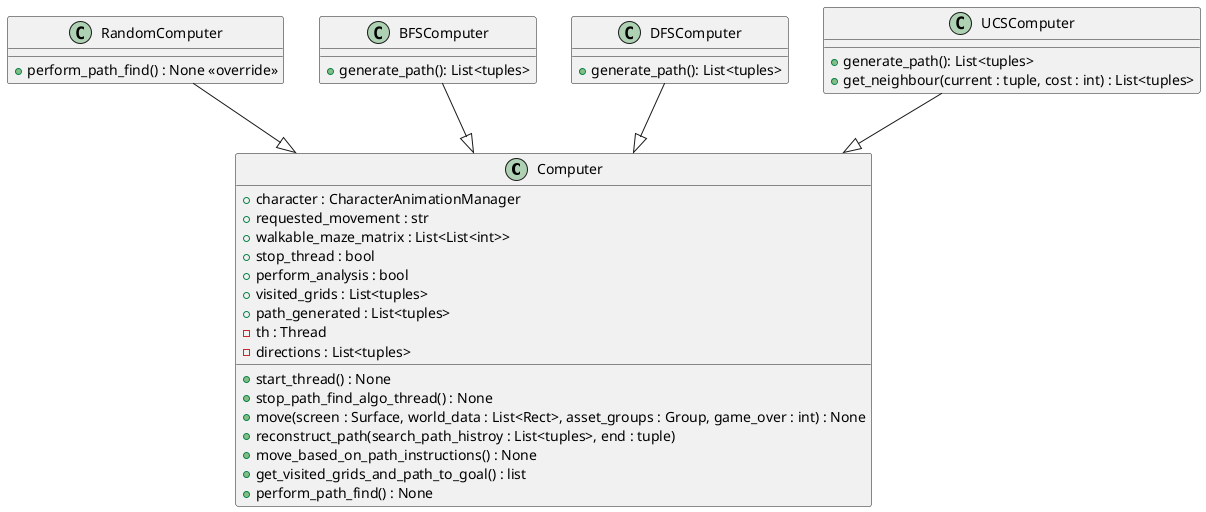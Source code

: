 @startuml Maze
class Computer {
    + character : CharacterAnimationManager
    + requested_movement : str
    + walkable_maze_matrix : List<List<int>>
    + stop_thread : bool
    + perform_analysis : bool
    + visited_grids : List<tuples>
    + path_generated : List<tuples>
    - th : Thread
    - directions : List<tuples>

    + start_thread() : None
    + stop_path_find_algo_thread() : None
    + move(screen : Surface, world_data : List<Rect>, asset_groups : Group, game_over : int) : None
    + reconstruct_path(search_path_histroy : List<tuples>, end : tuple)
    + move_based_on_path_instructions() : None
    + get_visited_grids_and_path_to_goal() : list
    + perform_path_find() : None
}

class RandomComputer {
    + perform_path_find() : None <<override>>
}

class BFSComputer {
    + generate_path(): List<tuples>
}

class DFSComputer {
    + generate_path(): List<tuples>
}

class UCSComputer {
    + generate_path(): List<tuples>
    + get_neighbour(current : tuple, cost : int) : List<tuples>
}


RandomComputer --|> Computer
BFSComputer --|> Computer
DFSComputer --|> Computer
UCSComputer --|> Computer
@enduml